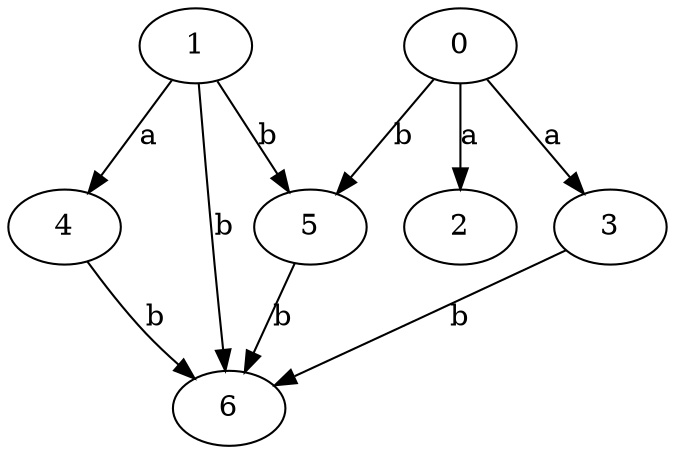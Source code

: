 strict digraph  {
1;
2;
3;
4;
5;
6;
0;
1 -> 4  [label=a];
1 -> 5  [label=b];
1 -> 6  [label=b];
3 -> 6  [label=b];
4 -> 6  [label=b];
5 -> 6  [label=b];
0 -> 2  [label=a];
0 -> 3  [label=a];
0 -> 5  [label=b];
}
